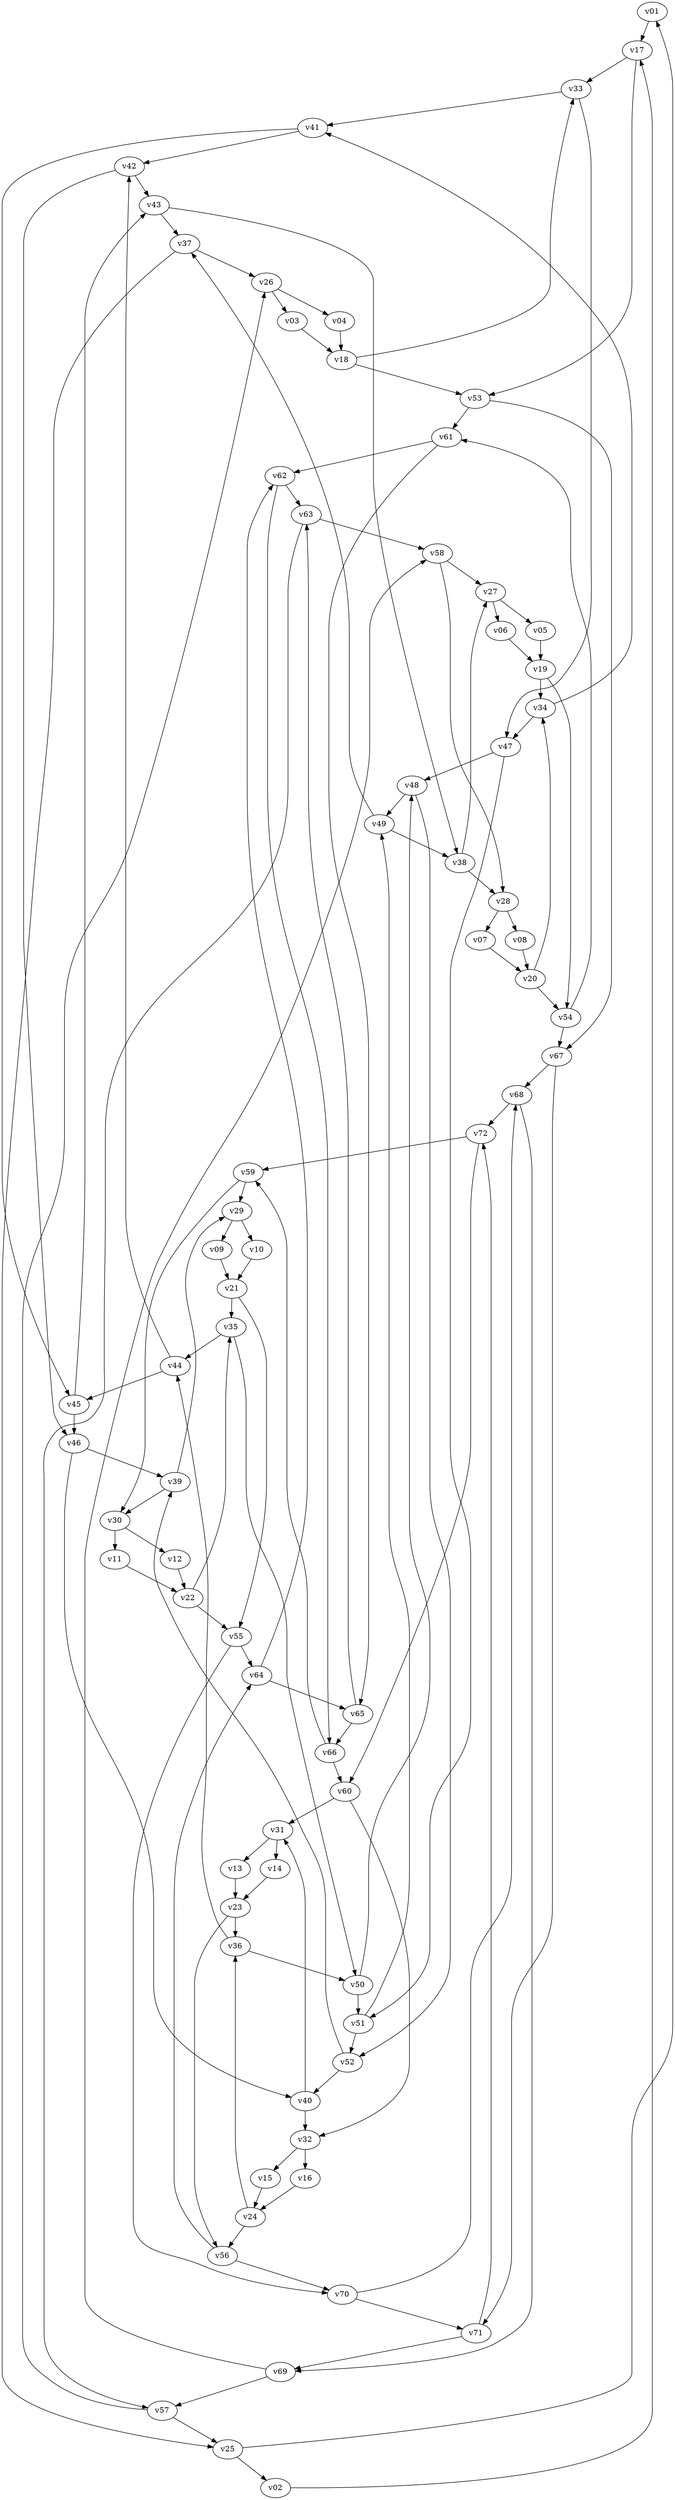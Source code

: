 digraph G {
v01;
v02;
v03;
v04;
v05;
v06;
v07;
v08;
v09;
v10;
v11;
v12;
v13;
v14;
v15;
v16;
v17;
v18;
v19;
v20;
v21;
v22;
v23;
v24;
v25;
v26;
v27;
v28;
v29;
v30;
v31;
v32;
v33;
v34;
v35;
v36;
v37;
v38;
v39;
v40;
v41;
v42;
v43;
v44;
v45;
v46;
v47;
v48;
v49;
v50;
v51;
v52;
v53;
v54;
v55;
v56;
v57;
v58;
v59;
v60;
v61;
v62;
v63;
v64;
v65;
v66;
v67;
v68;
v69;
v70;
v71;
v72;
v01->v17  [distance="1", lambdas="1"];
v02->v17  [distance="1", lambdas="1"];
v03->v18  [distance="1", lambdas="1"];
v04->v18  [distance="1", lambdas="1"];
v05->v19  [distance="1", lambdas="1"];
v06->v19  [distance="1", lambdas="1"];
v07->v20  [distance="1", lambdas="1"];
v08->v20  [distance="1", lambdas="1"];
v09->v21  [distance="1", lambdas="1"];
v10->v21  [distance="1", lambdas="1"];
v11->v22  [distance="1", lambdas="1"];
v12->v22  [distance="1", lambdas="1"];
v13->v23  [distance="1", lambdas="1"];
v14->v23  [distance="1", lambdas="1"];
v15->v24  [distance="1", lambdas="1"];
v16->v24  [distance="1", lambdas="1"];
v17->v33  [distance="1", lambdas="1"];
v17->v53  [distance="1", lambdas="1"];
v18->v33  [distance="1", lambdas="1"];
v18->v53  [distance="1", lambdas="1"];
v19->v34  [distance="1", lambdas="1"];
v19->v54  [distance="1", lambdas="1"];
v20->v34  [distance="1", lambdas="1"];
v20->v54  [distance="1", lambdas="1"];
v21->v35  [distance="1", lambdas="1"];
v21->v55  [distance="1", lambdas="1"];
v22->v35  [distance="1", lambdas="1"];
v22->v55  [distance="1", lambdas="1"];
v23->v36  [distance="1", lambdas="1"];
v23->v56  [distance="1", lambdas="1"];
v24->v36  [distance="1", lambdas="1"];
v24->v56  [distance="1", lambdas="1"];
v25->v01  [distance="1", lambdas="1"];
v25->v02  [distance="1", lambdas="1"];
v26->v03  [distance="1", lambdas="1"];
v26->v04  [distance="1", lambdas="1"];
v27->v05  [distance="1", lambdas="1"];
v27->v06  [distance="1", lambdas="1"];
v28->v07  [distance="1", lambdas="1"];
v28->v08  [distance="1", lambdas="1"];
v29->v09  [distance="1", lambdas="1"];
v29->v10  [distance="1", lambdas="1"];
v30->v11  [distance="1", lambdas="1"];
v30->v12  [distance="1", lambdas="1"];
v31->v13  [distance="1", lambdas="1"];
v31->v14  [distance="1", lambdas="1"];
v32->v15  [distance="1", lambdas="1"];
v32->v16  [distance="1", lambdas="1"];
v33->v41  [distance="1", lambdas="1"];
v33->v47  [distance="1", lambdas="1"];
v34->v41  [distance="1", lambdas="1"];
v34->v47  [distance="1", lambdas="1"];
v35->v44  [distance="1", lambdas="1"];
v35->v50  [distance="1", lambdas="1"];
v36->v44  [distance="1", lambdas="1"];
v36->v50  [distance="1", lambdas="1"];
v37->v25  [distance="1", lambdas="1"];
v37->v26  [distance="1", lambdas="1"];
v38->v27  [distance="1", lambdas="1"];
v38->v28  [distance="1", lambdas="1"];
v39->v29  [distance="1", lambdas="1"];
v39->v30  [distance="1", lambdas="1"];
v40->v31  [distance="1", lambdas="1"];
v40->v32  [distance="1", lambdas="1"];
v41->v42  [distance="1", lambdas="1"];
v41->v45  [distance="1", lambdas="1"];
v42->v43  [distance="1", lambdas="1"];
v42->v46  [distance="1", lambdas="1"];
v43->v37  [distance="1", lambdas="1"];
v43->v38  [distance="1", lambdas="1"];
v44->v45  [distance="1", lambdas="1"];
v44->v42  [distance="1", lambdas="1"];
v45->v46  [distance="1", lambdas="1"];
v45->v43  [distance="1", lambdas="1"];
v46->v39  [distance="1", lambdas="1"];
v46->v40  [distance="1", lambdas="1"];
v47->v48  [distance="1", lambdas="1"];
v47->v51  [distance="1", lambdas="1"];
v48->v49  [distance="1", lambdas="1"];
v48->v52  [distance="1", lambdas="1"];
v49->v37  [distance="1", lambdas="1"];
v49->v38  [distance="1", lambdas="1"];
v50->v51  [distance="1", lambdas="1"];
v50->v48  [distance="1", lambdas="1"];
v51->v52  [distance="1", lambdas="1"];
v51->v49  [distance="1", lambdas="1"];
v52->v39  [distance="1", lambdas="1"];
v52->v40  [distance="1", lambdas="1"];
v53->v61  [distance="1", lambdas="1"];
v53->v67  [distance="1", lambdas="1"];
v54->v61  [distance="1", lambdas="1"];
v54->v67  [distance="1", lambdas="1"];
v55->v64  [distance="1", lambdas="1"];
v55->v70  [distance="1", lambdas="1"];
v56->v64  [distance="1", lambdas="1"];
v56->v70  [distance="1", lambdas="1"];
v57->v25  [distance="1", lambdas="1"];
v57->v26  [distance="1", lambdas="1"];
v58->v27  [distance="1", lambdas="1"];
v58->v28  [distance="1", lambdas="1"];
v59->v29  [distance="1", lambdas="1"];
v59->v30  [distance="1", lambdas="1"];
v60->v31  [distance="1", lambdas="1"];
v60->v32  [distance="1", lambdas="1"];
v61->v62  [distance="1", lambdas="1"];
v61->v65  [distance="1", lambdas="1"];
v62->v63  [distance="1", lambdas="1"];
v62->v66  [distance="1", lambdas="1"];
v63->v57  [distance="1", lambdas="1"];
v63->v58  [distance="1", lambdas="1"];
v64->v65  [distance="1", lambdas="1"];
v64->v62  [distance="1", lambdas="1"];
v65->v66  [distance="1", lambdas="1"];
v65->v63  [distance="1", lambdas="1"];
v66->v59  [distance="1", lambdas="1"];
v66->v60  [distance="1", lambdas="1"];
v67->v68  [distance="1", lambdas="1"];
v67->v71  [distance="1", lambdas="1"];
v68->v69  [distance="1", lambdas="1"];
v68->v72  [distance="1", lambdas="1"];
v69->v57  [distance="1", lambdas="1"];
v69->v58  [distance="1", lambdas="1"];
v70->v71  [distance="1", lambdas="1"];
v70->v68  [distance="1", lambdas="1"];
v71->v72  [distance="1", lambdas="1"];
v71->v69  [distance="1", lambdas="1"];
v72->v59  [distance="1", lambdas="1"];
v72->v60  [distance="1", lambdas="1"];
}
